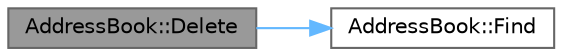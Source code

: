 digraph "AddressBook::Delete"
{
 // LATEX_PDF_SIZE
  bgcolor="transparent";
  edge [fontname=Helvetica,fontsize=10,labelfontname=Helvetica,labelfontsize=10];
  node [fontname=Helvetica,fontsize=10,shape=box,height=0.2,width=0.4];
  rankdir="LR";
  Node1 [label="AddressBook::Delete",height=0.2,width=0.4,color="gray40", fillcolor="grey60", style="filled", fontcolor="black",tooltip="Delete contact with Name, Number and Group, can use placeholder. 按条件删除联系人，返回删除的人数。如果没有删除任何人，返回0"];
  Node1 -> Node2 [color="steelblue1",style="solid"];
  Node2 [label="AddressBook::Find",height=0.2,width=0.4,color="grey40", fillcolor="white", style="filled",URL="$class_address_book.html#aca2dfbdc3fb8f286c1cb850aca1a30bc",tooltip="If Found, return Matched Index, else return -1. 从下标startIndex开始寻找符合匹配条件的联系人，如果找到，则返回下标，否则返回-1"];
}
